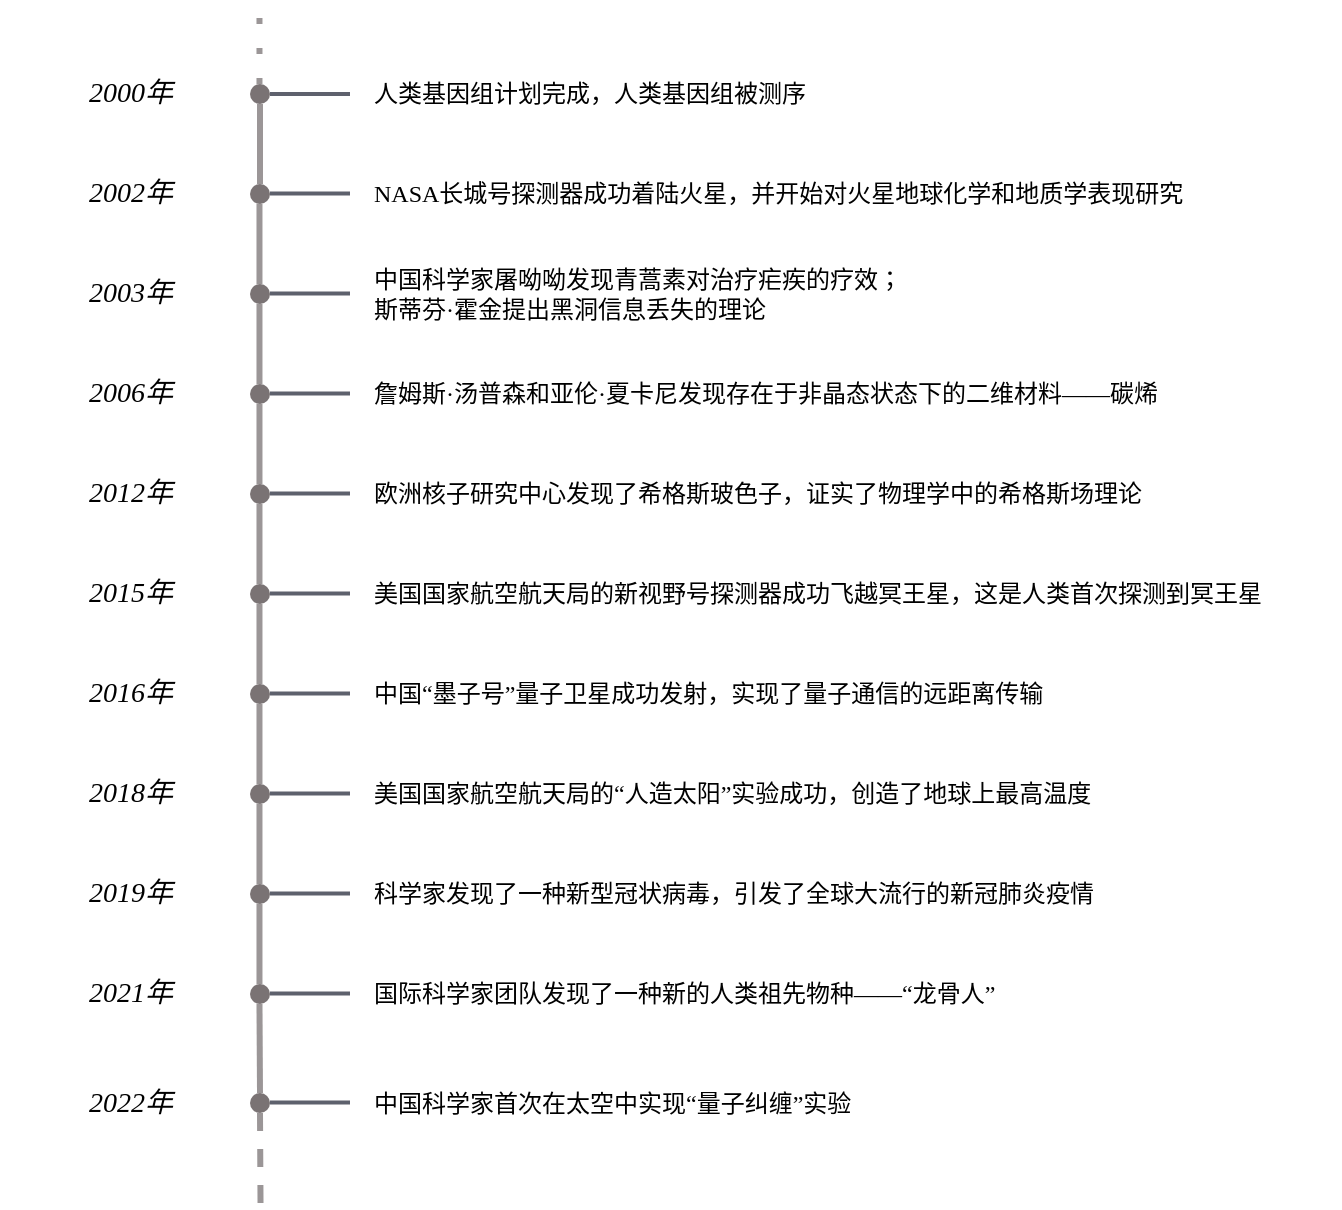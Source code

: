 <mxfile version="21.2.1" type="device">
  <diagram name="第 1 页" id="E8oEpTzGUvyuNaN51fWy">
    <mxGraphModel dx="1135" dy="521" grid="1" gridSize="10" guides="1" tooltips="1" connect="1" arrows="1" fold="1" page="1" pageScale="1" pageWidth="827" pageHeight="1169" math="0" shadow="0">
      <root>
        <mxCell id="0" />
        <mxCell id="1" parent="0" />
        <mxCell id="lFroKfWNAPlT9c4xP5ak-36" value="" style="ellipse;whiteSpace=wrap;html=1;aspect=fixed;strokeColor=none;fillColor=#7a7374;" parent="1" vertex="1">
          <mxGeometry x="215" y="80" width="10" height="10" as="geometry" />
        </mxCell>
        <mxCell id="lFroKfWNAPlT9c4xP5ak-37" value="" style="ellipse;whiteSpace=wrap;html=1;aspect=fixed;strokeColor=none;fillColor=#7a7374;" parent="1" vertex="1">
          <mxGeometry x="215" y="130" width="10" height="10" as="geometry" />
        </mxCell>
        <mxCell id="lFroKfWNAPlT9c4xP5ak-38" value="" style="ellipse;whiteSpace=wrap;html=1;aspect=fixed;strokeColor=none;fillColor=#7a7374;" parent="1" vertex="1">
          <mxGeometry x="215" y="180" width="10" height="10" as="geometry" />
        </mxCell>
        <mxCell id="lFroKfWNAPlT9c4xP5ak-39" value="" style="ellipse;whiteSpace=wrap;html=1;aspect=fixed;strokeColor=none;fillColor=#7a7374;" parent="1" vertex="1">
          <mxGeometry x="215" y="230" width="10" height="10" as="geometry" />
        </mxCell>
        <mxCell id="lFroKfWNAPlT9c4xP5ak-40" value="" style="ellipse;whiteSpace=wrap;html=1;aspect=fixed;strokeColor=none;fillColor=#7a7374;" parent="1" vertex="1">
          <mxGeometry x="215" y="280" width="10" height="10" as="geometry" />
        </mxCell>
        <mxCell id="lFroKfWNAPlT9c4xP5ak-41" value="" style="ellipse;whiteSpace=wrap;html=1;aspect=fixed;strokeColor=none;fillColor=#7a7374;" parent="1" vertex="1">
          <mxGeometry x="215" y="330" width="10" height="10" as="geometry" />
        </mxCell>
        <mxCell id="lFroKfWNAPlT9c4xP5ak-42" value="" style="ellipse;whiteSpace=wrap;html=1;aspect=fixed;strokeColor=none;fillColor=#7a7374;" parent="1" vertex="1">
          <mxGeometry x="215" y="380" width="10" height="10" as="geometry" />
        </mxCell>
        <mxCell id="lFroKfWNAPlT9c4xP5ak-43" value="" style="ellipse;whiteSpace=wrap;html=1;aspect=fixed;strokeColor=none;fillColor=#7a7374;" parent="1" vertex="1">
          <mxGeometry x="215" y="430" width="10" height="10" as="geometry" />
        </mxCell>
        <mxCell id="lFroKfWNAPlT9c4xP5ak-44" value="" style="ellipse;whiteSpace=wrap;html=1;aspect=fixed;strokeColor=none;fillColor=#7a7374;" parent="1" vertex="1">
          <mxGeometry x="215" y="480" width="10" height="10" as="geometry" />
        </mxCell>
        <mxCell id="lFroKfWNAPlT9c4xP5ak-45" value="" style="ellipse;whiteSpace=wrap;html=1;aspect=fixed;strokeColor=none;fillColor=#7a7374;" parent="1" vertex="1">
          <mxGeometry x="215" y="530" width="10" height="10" as="geometry" />
        </mxCell>
        <mxCell id="lFroKfWNAPlT9c4xP5ak-46" value="" style="ellipse;whiteSpace=wrap;html=1;aspect=fixed;strokeColor=none;fillColor=#7a7374;" parent="1" vertex="1">
          <mxGeometry x="215" y="584.5" width="10" height="10" as="geometry" />
        </mxCell>
        <mxCell id="lFroKfWNAPlT9c4xP5ak-58" value="" style="endArrow=none;html=1;rounded=1;entryX=0.5;entryY=1;entryDx=0;entryDy=0;exitX=0.5;exitY=0;exitDx=0;exitDy=0;strokeColor=#7a7374;strokeWidth=3;opacity=75;" parent="1" source="lFroKfWNAPlT9c4xP5ak-37" target="lFroKfWNAPlT9c4xP5ak-36" edge="1">
          <mxGeometry width="50" height="50" relative="1" as="geometry">
            <mxPoint x="235" y="130" as="sourcePoint" />
            <mxPoint x="295" y="100" as="targetPoint" />
          </mxGeometry>
        </mxCell>
        <mxCell id="lFroKfWNAPlT9c4xP5ak-59" value="" style="endArrow=none;html=1;rounded=1;entryX=0.5;entryY=1;entryDx=0;entryDy=0;exitX=0.5;exitY=0;exitDx=0;exitDy=0;strokeColor=#7a7374;strokeWidth=3;opacity=75;dashed=1;dashPattern=1 4;" parent="1" edge="1">
          <mxGeometry width="50" height="50" relative="1" as="geometry">
            <mxPoint x="219.74" y="80" as="sourcePoint" />
            <mxPoint x="219.74" y="40" as="targetPoint" />
          </mxGeometry>
        </mxCell>
        <mxCell id="lFroKfWNAPlT9c4xP5ak-60" value="" style="endArrow=none;html=1;rounded=1;entryX=0.5;entryY=1;entryDx=0;entryDy=0;exitX=0.5;exitY=0;exitDx=0;exitDy=0;strokeColor=#7a7374;strokeWidth=3;opacity=75;" parent="1" edge="1">
          <mxGeometry width="50" height="50" relative="1" as="geometry">
            <mxPoint x="219.74" y="180" as="sourcePoint" />
            <mxPoint x="219.74" y="140" as="targetPoint" />
          </mxGeometry>
        </mxCell>
        <mxCell id="lFroKfWNAPlT9c4xP5ak-61" value="" style="endArrow=none;html=1;rounded=1;entryX=0.5;entryY=1;entryDx=0;entryDy=0;exitX=0.5;exitY=0;exitDx=0;exitDy=0;strokeColor=#7a7374;strokeWidth=3;opacity=75;" parent="1" edge="1">
          <mxGeometry width="50" height="50" relative="1" as="geometry">
            <mxPoint x="219.74" y="230" as="sourcePoint" />
            <mxPoint x="219.74" y="190" as="targetPoint" />
          </mxGeometry>
        </mxCell>
        <mxCell id="lFroKfWNAPlT9c4xP5ak-62" value="" style="endArrow=none;html=1;rounded=1;entryX=0.5;entryY=1;entryDx=0;entryDy=0;exitX=0.5;exitY=0;exitDx=0;exitDy=0;strokeColor=#7a7374;strokeWidth=3;opacity=75;" parent="1" edge="1">
          <mxGeometry width="50" height="50" relative="1" as="geometry">
            <mxPoint x="219.74" y="280" as="sourcePoint" />
            <mxPoint x="219.74" y="240" as="targetPoint" />
          </mxGeometry>
        </mxCell>
        <mxCell id="lFroKfWNAPlT9c4xP5ak-63" value="" style="endArrow=none;html=1;rounded=1;entryX=0.5;entryY=1;entryDx=0;entryDy=0;exitX=0.5;exitY=0;exitDx=0;exitDy=0;strokeColor=#7a7374;strokeWidth=3;opacity=75;" parent="1" edge="1">
          <mxGeometry width="50" height="50" relative="1" as="geometry">
            <mxPoint x="219.74" y="330" as="sourcePoint" />
            <mxPoint x="219.74" y="290" as="targetPoint" />
          </mxGeometry>
        </mxCell>
        <mxCell id="lFroKfWNAPlT9c4xP5ak-64" value="" style="endArrow=none;html=1;rounded=1;entryX=0.5;entryY=1;entryDx=0;entryDy=0;exitX=0.5;exitY=0;exitDx=0;exitDy=0;strokeColor=#7a7374;strokeWidth=3;opacity=75;" parent="1" edge="1">
          <mxGeometry width="50" height="50" relative="1" as="geometry">
            <mxPoint x="219.74" y="380" as="sourcePoint" />
            <mxPoint x="219.74" y="340" as="targetPoint" />
          </mxGeometry>
        </mxCell>
        <mxCell id="lFroKfWNAPlT9c4xP5ak-65" value="" style="endArrow=none;html=1;rounded=1;entryX=0.5;entryY=1;entryDx=0;entryDy=0;exitX=0.5;exitY=0;exitDx=0;exitDy=0;strokeColor=#7a7374;strokeWidth=3;opacity=75;" parent="1" edge="1">
          <mxGeometry width="50" height="50" relative="1" as="geometry">
            <mxPoint x="219.74" y="430" as="sourcePoint" />
            <mxPoint x="219.74" y="390" as="targetPoint" />
          </mxGeometry>
        </mxCell>
        <mxCell id="lFroKfWNAPlT9c4xP5ak-66" value="" style="endArrow=none;html=1;rounded=1;entryX=0.5;entryY=1;entryDx=0;entryDy=0;exitX=0.5;exitY=0;exitDx=0;exitDy=0;strokeColor=#7a7374;strokeWidth=3;opacity=75;" parent="1" edge="1">
          <mxGeometry width="50" height="50" relative="1" as="geometry">
            <mxPoint x="219.74" y="480" as="sourcePoint" />
            <mxPoint x="219.74" y="440" as="targetPoint" />
          </mxGeometry>
        </mxCell>
        <mxCell id="lFroKfWNAPlT9c4xP5ak-67" value="" style="endArrow=none;html=1;rounded=1;entryX=0.5;entryY=1;entryDx=0;entryDy=0;exitX=0.5;exitY=0;exitDx=0;exitDy=0;strokeColor=#7a7374;strokeWidth=3;opacity=75;" parent="1" edge="1">
          <mxGeometry width="50" height="50" relative="1" as="geometry">
            <mxPoint x="219.74" y="530" as="sourcePoint" />
            <mxPoint x="219.74" y="490" as="targetPoint" />
          </mxGeometry>
        </mxCell>
        <mxCell id="lFroKfWNAPlT9c4xP5ak-69" value="" style="endArrow=none;html=1;rounded=1;entryX=0.5;entryY=1;entryDx=0;entryDy=0;strokeColor=#7a7374;strokeWidth=3;opacity=75;exitX=0.5;exitY=0;exitDx=0;exitDy=0;" parent="1" source="lFroKfWNAPlT9c4xP5ak-46" edge="1">
          <mxGeometry width="50" height="50" relative="1" as="geometry">
            <mxPoint x="220" y="580" as="sourcePoint" />
            <mxPoint x="219.74" y="540" as="targetPoint" />
          </mxGeometry>
        </mxCell>
        <mxCell id="lFroKfWNAPlT9c4xP5ak-86" value="&lt;span style=&quot;font-size: 14px;&quot;&gt;&lt;i&gt;2000年&lt;/i&gt;&lt;/span&gt;" style="text;strokeColor=none;fillColor=none;html=1;fontSize=7;fontStyle=0;verticalAlign=middle;align=center;fontFamily=Comic Sans MS;" parent="1" vertex="1">
          <mxGeometry x="105" y="75" width="100" height="20" as="geometry" />
        </mxCell>
        <mxCell id="lFroKfWNAPlT9c4xP5ak-102" value="" style="endArrow=none;html=1;rounded=1;exitX=1;exitY=0.5;exitDx=0;exitDy=0;strokeColor=#5e616d;strokeWidth=2;" parent="1" source="lFroKfWNAPlT9c4xP5ak-36" edge="1">
          <mxGeometry width="50" height="50" relative="1" as="geometry">
            <mxPoint x="295" y="95" as="sourcePoint" />
            <mxPoint x="265" y="85" as="targetPoint" />
          </mxGeometry>
        </mxCell>
        <mxCell id="lFroKfWNAPlT9c4xP5ak-103" value="" style="endArrow=none;html=1;rounded=1;exitX=1;exitY=0.5;exitDx=0;exitDy=0;strokeColor=#5e616d;strokeWidth=2;" parent="1" edge="1">
          <mxGeometry width="50" height="50" relative="1" as="geometry">
            <mxPoint x="225" y="134.69" as="sourcePoint" />
            <mxPoint x="265" y="134.69" as="targetPoint" />
          </mxGeometry>
        </mxCell>
        <mxCell id="lFroKfWNAPlT9c4xP5ak-104" value="" style="endArrow=none;html=1;rounded=1;exitX=1;exitY=0.5;exitDx=0;exitDy=0;strokeColor=#5e616d;strokeWidth=2;" parent="1" edge="1">
          <mxGeometry width="50" height="50" relative="1" as="geometry">
            <mxPoint x="225" y="184.69" as="sourcePoint" />
            <mxPoint x="265" y="184.69" as="targetPoint" />
          </mxGeometry>
        </mxCell>
        <mxCell id="lFroKfWNAPlT9c4xP5ak-105" value="" style="endArrow=none;html=1;rounded=1;exitX=1;exitY=0.5;exitDx=0;exitDy=0;strokeColor=#5e616d;strokeWidth=2;" parent="1" edge="1">
          <mxGeometry width="50" height="50" relative="1" as="geometry">
            <mxPoint x="225" y="234.69" as="sourcePoint" />
            <mxPoint x="265" y="234.69" as="targetPoint" />
          </mxGeometry>
        </mxCell>
        <mxCell id="lFroKfWNAPlT9c4xP5ak-106" value="" style="endArrow=none;html=1;rounded=1;exitX=1;exitY=0.5;exitDx=0;exitDy=0;strokeColor=#5e616d;strokeWidth=2;" parent="1" edge="1">
          <mxGeometry width="50" height="50" relative="1" as="geometry">
            <mxPoint x="225" y="284.69" as="sourcePoint" />
            <mxPoint x="265" y="284.69" as="targetPoint" />
          </mxGeometry>
        </mxCell>
        <mxCell id="lFroKfWNAPlT9c4xP5ak-107" value="" style="endArrow=none;html=1;rounded=1;exitX=1;exitY=0.5;exitDx=0;exitDy=0;strokeColor=#5e616d;strokeWidth=2;" parent="1" edge="1">
          <mxGeometry width="50" height="50" relative="1" as="geometry">
            <mxPoint x="225" y="334.69" as="sourcePoint" />
            <mxPoint x="265" y="334.69" as="targetPoint" />
          </mxGeometry>
        </mxCell>
        <mxCell id="lFroKfWNAPlT9c4xP5ak-108" value="" style="endArrow=none;html=1;rounded=1;exitX=1;exitY=0.5;exitDx=0;exitDy=0;strokeColor=#5e616d;strokeWidth=2;" parent="1" edge="1">
          <mxGeometry width="50" height="50" relative="1" as="geometry">
            <mxPoint x="225" y="384.69" as="sourcePoint" />
            <mxPoint x="265" y="384.69" as="targetPoint" />
          </mxGeometry>
        </mxCell>
        <mxCell id="lFroKfWNAPlT9c4xP5ak-109" value="" style="endArrow=none;html=1;rounded=1;exitX=1;exitY=0.5;exitDx=0;exitDy=0;strokeColor=#5e616d;strokeWidth=2;" parent="1" edge="1">
          <mxGeometry width="50" height="50" relative="1" as="geometry">
            <mxPoint x="225" y="434.69" as="sourcePoint" />
            <mxPoint x="265" y="434.69" as="targetPoint" />
          </mxGeometry>
        </mxCell>
        <mxCell id="lFroKfWNAPlT9c4xP5ak-110" value="" style="endArrow=none;html=1;rounded=1;exitX=1;exitY=0.5;exitDx=0;exitDy=0;strokeColor=#5e616d;strokeWidth=2;" parent="1" edge="1">
          <mxGeometry width="50" height="50" relative="1" as="geometry">
            <mxPoint x="225" y="484.69" as="sourcePoint" />
            <mxPoint x="265" y="484.69" as="targetPoint" />
          </mxGeometry>
        </mxCell>
        <mxCell id="lFroKfWNAPlT9c4xP5ak-111" value="" style="endArrow=none;html=1;rounded=1;exitX=1;exitY=0.5;exitDx=0;exitDy=0;strokeColor=#5e616d;strokeWidth=2;" parent="1" edge="1">
          <mxGeometry width="50" height="50" relative="1" as="geometry">
            <mxPoint x="225" y="534.69" as="sourcePoint" />
            <mxPoint x="265" y="534.69" as="targetPoint" />
          </mxGeometry>
        </mxCell>
        <mxCell id="lFroKfWNAPlT9c4xP5ak-112" value="" style="endArrow=none;html=1;rounded=1;exitX=1;exitY=0.5;exitDx=0;exitDy=0;strokeColor=#5e616d;strokeWidth=2;" parent="1" edge="1">
          <mxGeometry width="50" height="50" relative="1" as="geometry">
            <mxPoint x="225" y="589.19" as="sourcePoint" />
            <mxPoint x="265" y="589.19" as="targetPoint" />
          </mxGeometry>
        </mxCell>
        <mxCell id="lFroKfWNAPlT9c4xP5ak-122" value="&lt;span style=&quot;font-size: 14px;&quot;&gt;&lt;i&gt;2002&lt;/i&gt;&lt;/span&gt;&lt;i style=&quot;border-color: var(--border-color); font-size: 14px;&quot;&gt;年&lt;/i&gt;" style="text;strokeColor=none;fillColor=none;html=1;fontSize=7;fontStyle=0;verticalAlign=middle;align=center;fontFamily=Comic Sans MS;" parent="1" vertex="1">
          <mxGeometry x="105" y="125" width="100" height="20" as="geometry" />
        </mxCell>
        <mxCell id="lFroKfWNAPlT9c4xP5ak-123" value="&lt;span style=&quot;font-size: 14px;&quot;&gt;&lt;i&gt;2003&lt;/i&gt;&lt;/span&gt;&lt;i style=&quot;border-color: var(--border-color); font-size: 14px;&quot;&gt;年&lt;/i&gt;" style="text;strokeColor=none;fillColor=none;html=1;fontSize=7;fontStyle=0;verticalAlign=middle;align=center;fontFamily=Comic Sans MS;" parent="1" vertex="1">
          <mxGeometry x="105" y="175" width="100" height="20" as="geometry" />
        </mxCell>
        <mxCell id="lFroKfWNAPlT9c4xP5ak-124" value="&lt;span style=&quot;font-size: 14px;&quot;&gt;&lt;i&gt;2006&lt;/i&gt;&lt;/span&gt;&lt;i style=&quot;border-color: var(--border-color); font-size: 14px;&quot;&gt;年&lt;/i&gt;" style="text;strokeColor=none;fillColor=none;html=1;fontSize=7;fontStyle=0;verticalAlign=middle;align=center;fontFamily=Comic Sans MS;" parent="1" vertex="1">
          <mxGeometry x="105" y="225" width="100" height="20" as="geometry" />
        </mxCell>
        <mxCell id="lFroKfWNAPlT9c4xP5ak-125" value="&lt;span style=&quot;font-size: 14px;&quot;&gt;&lt;i&gt;2012&lt;/i&gt;&lt;/span&gt;&lt;i style=&quot;border-color: var(--border-color); font-size: 14px;&quot;&gt;年&lt;/i&gt;" style="text;strokeColor=none;fillColor=none;html=1;fontSize=7;fontStyle=0;verticalAlign=middle;align=center;fontFamily=Comic Sans MS;" parent="1" vertex="1">
          <mxGeometry x="105" y="275" width="100" height="20" as="geometry" />
        </mxCell>
        <mxCell id="lFroKfWNAPlT9c4xP5ak-126" value="&lt;span style=&quot;font-size: 14px;&quot;&gt;&lt;i&gt;2015&lt;/i&gt;&lt;/span&gt;&lt;i style=&quot;border-color: var(--border-color); font-size: 14px;&quot;&gt;年&lt;/i&gt;" style="text;strokeColor=none;fillColor=none;html=1;fontSize=7;fontStyle=0;verticalAlign=middle;align=center;fontFamily=Comic Sans MS;" parent="1" vertex="1">
          <mxGeometry x="105" y="325" width="100" height="20" as="geometry" />
        </mxCell>
        <mxCell id="lFroKfWNAPlT9c4xP5ak-127" value="&lt;span style=&quot;font-size: 14px;&quot;&gt;&lt;i&gt;2016&lt;/i&gt;&lt;/span&gt;&lt;i style=&quot;border-color: var(--border-color); font-size: 14px;&quot;&gt;年&lt;/i&gt;" style="text;strokeColor=none;fillColor=none;html=1;fontSize=7;fontStyle=0;verticalAlign=middle;align=center;fontFamily=Comic Sans MS;" parent="1" vertex="1">
          <mxGeometry x="105" y="374.5" width="100" height="20" as="geometry" />
        </mxCell>
        <mxCell id="lFroKfWNAPlT9c4xP5ak-128" value="&lt;span style=&quot;font-size: 14px;&quot;&gt;&lt;i&gt;2018&lt;/i&gt;&lt;/span&gt;&lt;i style=&quot;border-color: var(--border-color); font-size: 14px;&quot;&gt;年&lt;/i&gt;" style="text;strokeColor=none;fillColor=none;html=1;fontSize=7;fontStyle=0;verticalAlign=middle;align=center;fontFamily=Comic Sans MS;" parent="1" vertex="1">
          <mxGeometry x="105" y="424.5" width="100" height="20" as="geometry" />
        </mxCell>
        <mxCell id="lFroKfWNAPlT9c4xP5ak-129" value="&lt;span style=&quot;font-size: 14px;&quot;&gt;&lt;i&gt;2019&lt;/i&gt;&lt;/span&gt;&lt;i style=&quot;border-color: var(--border-color); font-size: 14px;&quot;&gt;年&lt;/i&gt;" style="text;strokeColor=none;fillColor=none;html=1;fontSize=7;fontStyle=0;verticalAlign=middle;align=center;fontFamily=Comic Sans MS;" parent="1" vertex="1">
          <mxGeometry x="105" y="474.5" width="100" height="20" as="geometry" />
        </mxCell>
        <mxCell id="lFroKfWNAPlT9c4xP5ak-130" value="&lt;span style=&quot;font-size: 14px;&quot;&gt;&lt;i&gt;2021&lt;/i&gt;&lt;/span&gt;&lt;i style=&quot;border-color: var(--border-color); font-size: 14px;&quot;&gt;年&lt;/i&gt;" style="text;strokeColor=none;fillColor=none;html=1;fontSize=7;fontStyle=0;verticalAlign=middle;align=center;fontFamily=Comic Sans MS;" parent="1" vertex="1">
          <mxGeometry x="105" y="524.5" width="100" height="20" as="geometry" />
        </mxCell>
        <mxCell id="lFroKfWNAPlT9c4xP5ak-131" value="&lt;span style=&quot;font-size: 14px;&quot;&gt;&lt;i&gt;2022&lt;/i&gt;&lt;/span&gt;&lt;i style=&quot;border-color: var(--border-color); font-size: 14px;&quot;&gt;年&lt;/i&gt;" style="text;strokeColor=none;fillColor=none;html=1;fontSize=7;fontStyle=0;verticalAlign=middle;align=center;fontFamily=Comic Sans MS;" parent="1" vertex="1">
          <mxGeometry x="90" y="579.5" width="130" height="20" as="geometry" />
        </mxCell>
        <mxCell id="lFroKfWNAPlT9c4xP5ak-141" value="&lt;font face=&quot;Times New Roman&quot;&gt;人类基因组计划完成，人类基因组被测序&lt;/font&gt;" style="text;html=1;strokeColor=none;fillColor=none;align=left;verticalAlign=middle;whiteSpace=wrap;rounded=0;" parent="1" vertex="1">
          <mxGeometry x="275" y="75" width="380" height="20" as="geometry" />
        </mxCell>
        <mxCell id="lFroKfWNAPlT9c4xP5ak-142" value="&lt;font face=&quot;Times New Roman&quot;&gt;NASA长城号探测器成功着陆火星，并开始对火星地球化学和地质学表现研究&lt;/font&gt;" style="text;html=1;strokeColor=none;fillColor=none;align=left;verticalAlign=middle;whiteSpace=wrap;rounded=0;" parent="1" vertex="1">
          <mxGeometry x="275" y="125" width="480" height="20" as="geometry" />
        </mxCell>
        <mxCell id="lFroKfWNAPlT9c4xP5ak-143" value="&lt;font face=&quot;Times New Roman&quot;&gt;中国科学家屠呦呦发现青蒿素对治疗疟疾的疗效；&lt;br&gt;斯蒂芬·霍金提出黑洞信息丢失的理论&lt;/font&gt;" style="text;html=1;strokeColor=none;fillColor=none;align=left;verticalAlign=middle;whiteSpace=wrap;rounded=0;" parent="1" vertex="1">
          <mxGeometry x="275" y="175" width="360" height="20" as="geometry" />
        </mxCell>
        <mxCell id="lFroKfWNAPlT9c4xP5ak-144" value="&lt;font face=&quot;Times New Roman&quot;&gt;詹姆斯·汤普森和亚伦·夏卡尼发现存在于非晶态状态下的二维材料——碳烯&lt;/font&gt;" style="text;html=1;strokeColor=none;fillColor=none;align=left;verticalAlign=middle;whiteSpace=wrap;rounded=0;" parent="1" vertex="1">
          <mxGeometry x="275" y="225" width="435" height="20" as="geometry" />
        </mxCell>
        <mxCell id="lFroKfWNAPlT9c4xP5ak-145" value="欧洲核子研究中心发现了希格斯玻色子，证实了物理学中的希格斯场理论" style="text;html=1;strokeColor=none;fillColor=none;align=left;verticalAlign=middle;whiteSpace=wrap;rounded=0;" parent="1" vertex="1">
          <mxGeometry x="275" y="275" width="400" height="20" as="geometry" />
        </mxCell>
        <mxCell id="lFroKfWNAPlT9c4xP5ak-146" value="&lt;font face=&quot;Times New Roman&quot;&gt;美国国家航空航天局的新视野号探测器成功飞越冥王星，这是人类首次探测到冥王星&lt;/font&gt;" style="text;html=1;strokeColor=none;fillColor=none;align=left;verticalAlign=middle;whiteSpace=wrap;rounded=0;" parent="1" vertex="1">
          <mxGeometry x="275" y="325" width="485" height="20" as="geometry" />
        </mxCell>
        <mxCell id="lFroKfWNAPlT9c4xP5ak-147" value="&lt;font face=&quot;Times New Roman&quot;&gt;中国“墨子号”量子卫星成功发射，实现了量子通信的远距离传输&lt;/font&gt;" style="text;html=1;strokeColor=none;fillColor=none;align=left;verticalAlign=middle;whiteSpace=wrap;rounded=0;" parent="1" vertex="1">
          <mxGeometry x="275" y="375" width="425" height="20" as="geometry" />
        </mxCell>
        <mxCell id="lFroKfWNAPlT9c4xP5ak-148" value="&lt;font face=&quot;Times New Roman&quot;&gt;美国国家航空航天局的“人造太阳”实验成功，创造了地球上最高温度&lt;/font&gt;" style="text;html=1;strokeColor=none;fillColor=none;align=left;verticalAlign=middle;whiteSpace=wrap;rounded=0;" parent="1" vertex="1">
          <mxGeometry x="275" y="425" width="455" height="20" as="geometry" />
        </mxCell>
        <mxCell id="lFroKfWNAPlT9c4xP5ak-149" value="科学家发现了一种新型冠状病毒，引发了全球大流行的新冠肺炎疫情" style="text;html=1;strokeColor=none;fillColor=none;align=left;verticalAlign=middle;whiteSpace=wrap;rounded=0;" parent="1" vertex="1">
          <mxGeometry x="275" y="475" width="405" height="20" as="geometry" />
        </mxCell>
        <mxCell id="lFroKfWNAPlT9c4xP5ak-150" value="&lt;font face=&quot;Times New Roman&quot;&gt;国际科学家团队发现了一种新的人类祖先物种——“龙骨人”&lt;/font&gt;" style="text;html=1;strokeColor=none;fillColor=none;align=left;verticalAlign=middle;whiteSpace=wrap;rounded=0;" parent="1" vertex="1">
          <mxGeometry x="275" y="525" width="340" height="20" as="geometry" />
        </mxCell>
        <mxCell id="lFroKfWNAPlT9c4xP5ak-151" value="&lt;font face=&quot;Times New Roman&quot;&gt;中国科学家首次在太空中实现“量子纠缠”实验&lt;/font&gt;" style="text;html=1;strokeColor=none;fillColor=none;align=left;verticalAlign=middle;whiteSpace=wrap;rounded=0;" parent="1" vertex="1">
          <mxGeometry x="275" y="579.5" width="325" height="20" as="geometry" />
        </mxCell>
        <mxCell id="ueLkxiG8Pluo_yJuELDi-1" value="" style="endArrow=none;html=1;rounded=1;entryX=0.5;entryY=1;entryDx=0;entryDy=0;strokeColor=#7a7374;strokeWidth=3;opacity=75;exitX=0.5;exitY=0;exitDx=0;exitDy=0;dashed=1;" edge="1" parent="1">
          <mxGeometry width="50" height="50" relative="1" as="geometry">
            <mxPoint x="220.26" y="639.5" as="sourcePoint" />
            <mxPoint x="220" y="594.5" as="targetPoint" />
          </mxGeometry>
        </mxCell>
      </root>
    </mxGraphModel>
  </diagram>
</mxfile>
